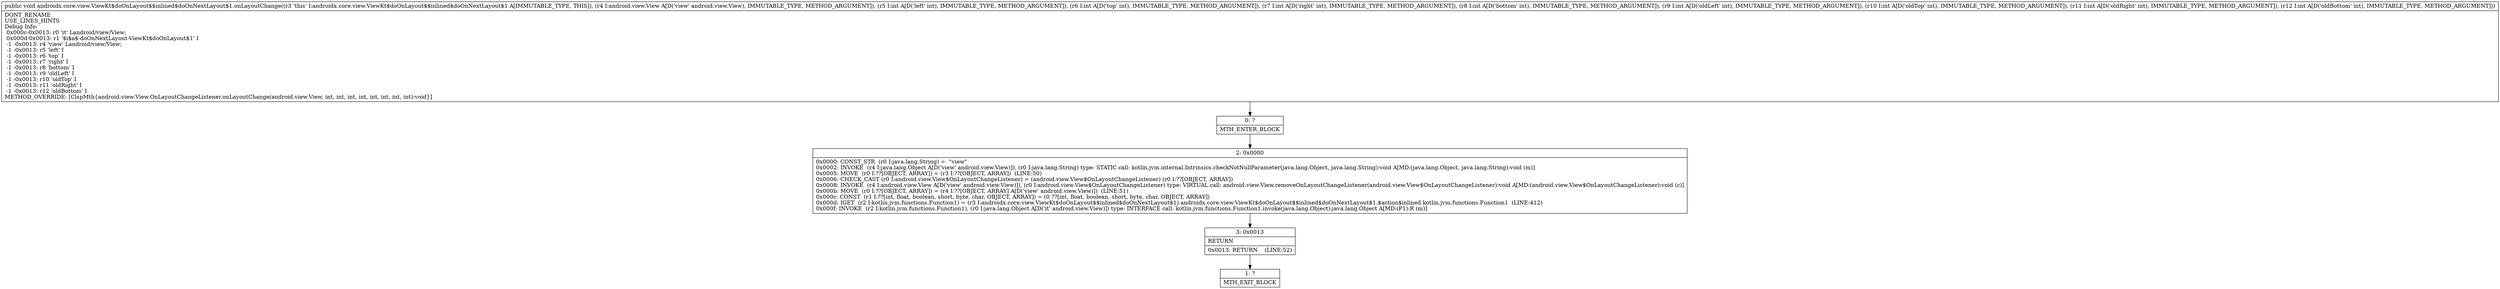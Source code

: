 digraph "CFG forandroidx.core.view.ViewKt$doOnLayout$$inlined$doOnNextLayout$1.onLayoutChange(Landroid\/view\/View;IIIIIIII)V" {
Node_0 [shape=record,label="{0\:\ ?|MTH_ENTER_BLOCK\l}"];
Node_2 [shape=record,label="{2\:\ 0x0000|0x0000: CONST_STR  (r0 I:java.lang.String) =  \"view\" \l0x0002: INVOKE  (r4 I:java.lang.Object A[D('view' android.view.View)]), (r0 I:java.lang.String) type: STATIC call: kotlin.jvm.internal.Intrinsics.checkNotNullParameter(java.lang.Object, java.lang.String):void A[MD:(java.lang.Object, java.lang.String):void (m)]\l0x0005: MOVE  (r0 I:??[OBJECT, ARRAY]) = (r3 I:??[OBJECT, ARRAY])  (LINE:50)\l0x0006: CHECK_CAST (r0 I:android.view.View$OnLayoutChangeListener) = (android.view.View$OnLayoutChangeListener) (r0 I:??[OBJECT, ARRAY]) \l0x0008: INVOKE  (r4 I:android.view.View A[D('view' android.view.View)]), (r0 I:android.view.View$OnLayoutChangeListener) type: VIRTUAL call: android.view.View.removeOnLayoutChangeListener(android.view.View$OnLayoutChangeListener):void A[MD:(android.view.View$OnLayoutChangeListener):void (c)]\l0x000b: MOVE  (r0 I:??[OBJECT, ARRAY]) = (r4 I:??[OBJECT, ARRAY] A[D('view' android.view.View)])  (LINE:51)\l0x000c: CONST  (r1 I:??[int, float, boolean, short, byte, char, OBJECT, ARRAY]) = (0 ??[int, float, boolean, short, byte, char, OBJECT, ARRAY]) \l0x000d: IGET  (r2 I:kotlin.jvm.functions.Function1) = (r3 I:androidx.core.view.ViewKt$doOnLayout$$inlined$doOnNextLayout$1) androidx.core.view.ViewKt$doOnLayout$$inlined$doOnNextLayout$1.$action$inlined kotlin.jvm.functions.Function1  (LINE:412)\l0x000f: INVOKE  (r2 I:kotlin.jvm.functions.Function1), (r0 I:java.lang.Object A[D('it' android.view.View)]) type: INTERFACE call: kotlin.jvm.functions.Function1.invoke(java.lang.Object):java.lang.Object A[MD:(P1):R (m)]\l}"];
Node_3 [shape=record,label="{3\:\ 0x0013|RETURN\l|0x0013: RETURN    (LINE:52)\l}"];
Node_1 [shape=record,label="{1\:\ ?|MTH_EXIT_BLOCK\l}"];
MethodNode[shape=record,label="{public void androidx.core.view.ViewKt$doOnLayout$$inlined$doOnNextLayout$1.onLayoutChange((r3 'this' I:androidx.core.view.ViewKt$doOnLayout$$inlined$doOnNextLayout$1 A[IMMUTABLE_TYPE, THIS]), (r4 I:android.view.View A[D('view' android.view.View), IMMUTABLE_TYPE, METHOD_ARGUMENT]), (r5 I:int A[D('left' int), IMMUTABLE_TYPE, METHOD_ARGUMENT]), (r6 I:int A[D('top' int), IMMUTABLE_TYPE, METHOD_ARGUMENT]), (r7 I:int A[D('right' int), IMMUTABLE_TYPE, METHOD_ARGUMENT]), (r8 I:int A[D('bottom' int), IMMUTABLE_TYPE, METHOD_ARGUMENT]), (r9 I:int A[D('oldLeft' int), IMMUTABLE_TYPE, METHOD_ARGUMENT]), (r10 I:int A[D('oldTop' int), IMMUTABLE_TYPE, METHOD_ARGUMENT]), (r11 I:int A[D('oldRight' int), IMMUTABLE_TYPE, METHOD_ARGUMENT]), (r12 I:int A[D('oldBottom' int), IMMUTABLE_TYPE, METHOD_ARGUMENT]))  | DONT_RENAME\lUSE_LINES_HINTS\lDebug Info:\l  0x000c\-0x0013: r0 'it' Landroid\/view\/View;\l  0x000d\-0x0013: r1 '$i$a$\-doOnNextLayout\-ViewKt$doOnLayout$1' I\l  \-1 \-0x0013: r4 'view' Landroid\/view\/View;\l  \-1 \-0x0013: r5 'left' I\l  \-1 \-0x0013: r6 'top' I\l  \-1 \-0x0013: r7 'right' I\l  \-1 \-0x0013: r8 'bottom' I\l  \-1 \-0x0013: r9 'oldLeft' I\l  \-1 \-0x0013: r10 'oldTop' I\l  \-1 \-0x0013: r11 'oldRight' I\l  \-1 \-0x0013: r12 'oldBottom' I\lMETHOD_OVERRIDE: [ClspMth\{android.view.View.OnLayoutChangeListener.onLayoutChange(android.view.View, int, int, int, int, int, int, int, int):void\}]\l}"];
MethodNode -> Node_0;Node_0 -> Node_2;
Node_2 -> Node_3;
Node_3 -> Node_1;
}

